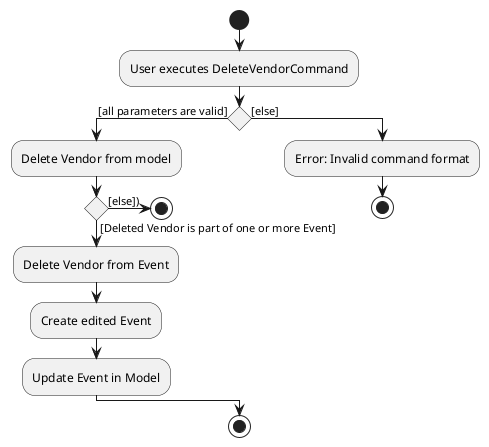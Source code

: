 @startuml
'https://plantuml.com/activity-diagram-beta

start
:User executes DeleteVendorCommand;
if () then ([all parameters are valid])
  :Delete Vendor from model;
  if () then ([Deleted Vendor is part of one or more Event])
    :Delete Vendor from Event;
    :Create edited Event;
    :Update Event in Model;
  else ([else]))
  stop
  endif
else ([else])
  :Error: Invalid command format;
  stop
endif

stop

@enduml